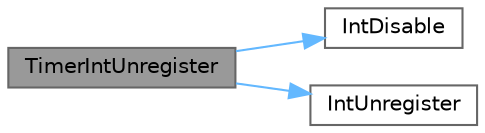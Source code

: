 digraph "TimerIntUnregister"
{
 // LATEX_PDF_SIZE
  bgcolor="transparent";
  edge [fontname=Helvetica,fontsize=10,labelfontname=Helvetica,labelfontsize=10];
  node [fontname=Helvetica,fontsize=10,shape=box,height=0.2,width=0.4];
  rankdir="LR";
  Node1 [id="Node000001",label="TimerIntUnregister",height=0.2,width=0.4,color="gray40", fillcolor="grey60", style="filled", fontcolor="black",tooltip=" "];
  Node1 -> Node2 [id="edge1_Node000001_Node000002",color="steelblue1",style="solid",tooltip=" "];
  Node2 [id="Node000002",label="IntDisable",height=0.2,width=0.4,color="grey40", fillcolor="white", style="filled",URL="$group__interrupt__api.html#ga9af6b00884dc44e92b3d05ff821b5334",tooltip=" "];
  Node1 -> Node3 [id="edge2_Node000001_Node000003",color="steelblue1",style="solid",tooltip=" "];
  Node3 [id="Node000003",label="IntUnregister",height=0.2,width=0.4,color="grey40", fillcolor="white", style="filled",URL="$group__interrupt__api.html#ga5dffc81c27c005f83e9bfc30f775982a",tooltip=" "];
}
